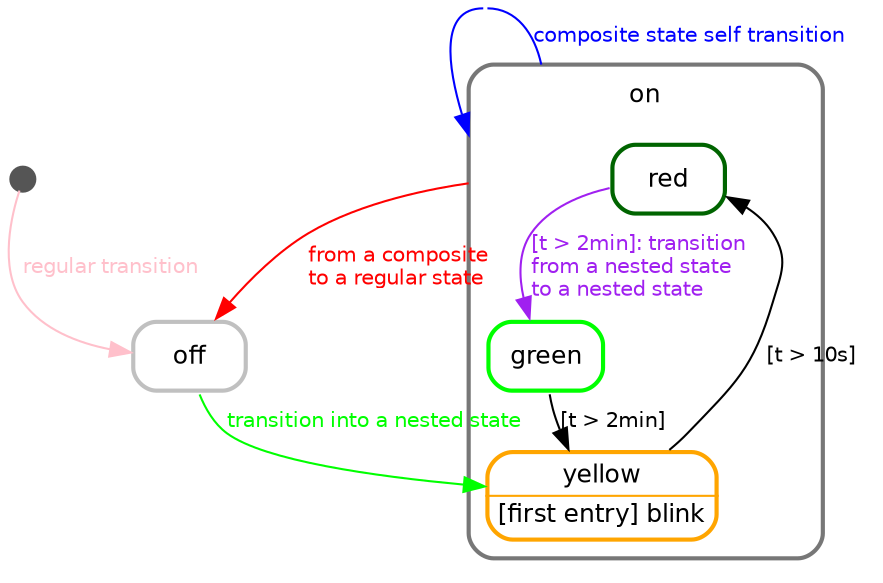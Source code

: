 digraph "state transitions" {
  fontname="Helvetica" fontsize=12 penwidth=2.0 splines=true ordering=out compound=true overlap=scale nodesep=0.3 ranksep=0.1
  node [shape=plaintext style=filled fillcolor="#FFFFFF01" fontname=Helvetica fontsize=12 penwidth=2.0]
  edge [fontname=Helvetica fontsize=10]

  "initial" [shape=circle style=filled class="state initial" color="#555555" fillcolor="#555555" fixedsize=true height=0.15 label=""]
  "off" [margin=0 class="state regular" color="grey" label= <
    <table align="center" cellborder="0" border="2" style="rounded" width="48">
      <tr><td width="48" cellpadding="7">off</td></tr>
    </table>
  >]
  "self_tr_on_on_9" [shape=point style=invis width=0 height=0 fixedsize=true]
  subgraph "cluster_on" {
    class="state regular" color="#777777" label= <
    <table cellborder="0" border="0">
      <tr><td>on</td></tr>
    </table>
    > style=rounded penwidth=2.0
    "on" [shape=point style=invis margin=0 width=0 height=0 fixedsize=true]
      "red" [margin=0 class="state regular" color="darkgreen" label= <
        <table align="center" cellborder="0" border="2" style="rounded" width="48">
          <tr><td width="48" cellpadding="7">red</td></tr>
        </table>
      >]
      "yellow" [margin=0 class="state regular" color="orange" label= <
        <table align="center" cellborder="0" border="2" style="rounded" width="48">
          <tr><td width="48" cellpadding="2">yellow</td></tr>
            <hr/><tr><td align="left" cellpadding="2">[first entry] blink</td></tr>
        </table>
      >]
      "green" [margin=0 class="state regular" color="green" label= <
        <table align="center" cellborder="0" border="2" style="rounded" width="48">
          <tr><td width="48" cellpadding="7">green</td></tr>
        </table>
      >]

      "red" -> "green" [label="[t > 2min]: transition    \lfrom a nested state   \lto a nested state   \l" color="purple" fontcolor="purple" class="transition"]
      "green" -> "yellow" [label="[t > 2min]   \l" color="black" fontcolor="black" class="transition"]
      "yellow" -> "red" [label="[t > 10s]   \l" color="black" fontcolor="black" class="transition"]
  }

  "initial" -> "off" [label="regular transition   \l" color="pink" fontcolor="pink" class="transition"]
  "off" -> "yellow" [label="transition into a nested state   \l" color="green" fontcolor="green" class="transition"]
  "on" -> "self_tr_on_on_9" [label="composite state self transition   \l" arrowhead=none tailport="e" headport="e" ltail="cluster_on" color="blue" fontcolor="blue" class="transition"]
  "self_tr_on_on_9" -> "on" [lhead="cluster_on" tailport="w" color="blue" class="transition"]
  "on" -> "off" [label="from a composite   \lto a regular state   \l" ltail="cluster_on" color="red" fontcolor="red" class="transition"]
}
